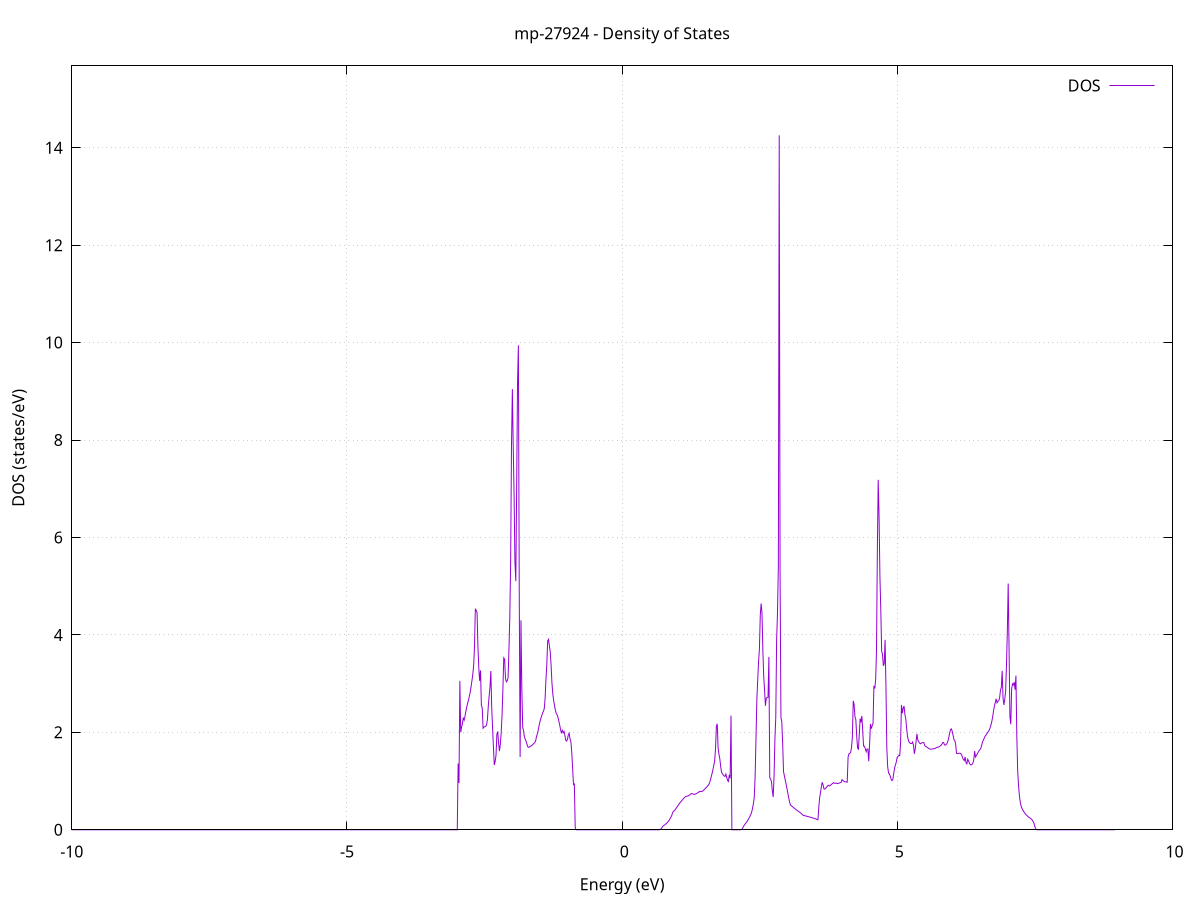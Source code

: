set title 'mp-27924 - Density of States'
set xlabel 'Energy (eV)'
set ylabel 'DOS (states/eV)'
set grid
set xrange [-10:10]
set yrange [0:15.680]
set xzeroaxis lt -1
set terminal png size 800,600
set output 'mp-27924_dos_gnuplot.png'
plot '-' using 1:2 with lines title 'DOS'
-22.328300 0.000000
-22.312600 0.000000
-22.297000 0.000000
-22.281300 0.000000
-22.265700 0.000000
-22.250100 0.000000
-22.234400 0.000000
-22.218800 0.000000
-22.203100 0.000000
-22.187500 0.000000
-22.171800 0.000000
-22.156200 0.000000
-22.140600 0.000000
-22.124900 0.000000
-22.109300 0.000000
-22.093600 0.000000
-22.078000 0.000000
-22.062400 0.000000
-22.046700 0.000000
-22.031100 0.000000
-22.015400 0.000000
-21.999800 0.000000
-21.984200 0.000000
-21.968500 0.000000
-21.952900 0.000000
-21.937200 0.000000
-21.921600 0.000000
-21.905900 0.000000
-21.890300 0.000000
-21.874700 0.000000
-21.859000 0.000000
-21.843400 0.000000
-21.827700 0.000000
-21.812100 0.000000
-21.796500 0.000000
-21.780800 0.000000
-21.765200 0.000000
-21.749500 0.000000
-21.733900 0.000000
-21.718300 0.000000
-21.702600 0.000000
-21.687000 0.000000
-21.671300 0.000000
-21.655700 0.000000
-21.640000 0.000000
-21.624400 0.000000
-21.608800 0.000000
-21.593100 0.000000
-21.577500 0.000000
-21.561800 0.000000
-21.546200 0.000000
-21.530600 0.000000
-21.514900 0.000000
-21.499300 0.000000
-21.483600 0.000000
-21.468000 0.000000
-21.452400 0.000000
-21.436700 0.000000
-21.421100 0.000000
-21.405400 0.000000
-21.389800 0.000000
-21.374100 0.000000
-21.358500 0.000000
-21.342900 0.000000
-21.327200 0.000000
-21.311600 0.000000
-21.295900 0.000000
-21.280300 0.000000
-21.264700 0.000000
-21.249000 0.000000
-21.233400 0.000000
-21.217700 0.000000
-21.202100 0.000000
-21.186500 0.000000
-21.170800 0.000000
-21.155200 0.000000
-21.139500 0.000000
-21.123900 0.000000
-21.108200 0.000000
-21.092600 0.000000
-21.077000 0.000000
-21.061300 0.000000
-21.045700 0.000000
-21.030000 0.000000
-21.014400 0.000000
-20.998800 0.000000
-20.983100 0.000000
-20.967500 0.000000
-20.951800 0.000000
-20.936200 0.000000
-20.920600 0.000000
-20.904900 0.000000
-20.889300 0.000000
-20.873600 0.000000
-20.858000 0.000000
-20.842300 0.000000
-20.826700 0.000000
-20.811100 0.000000
-20.795400 0.000000
-20.779800 0.000000
-20.764100 0.000000
-20.748500 0.000000
-20.732900 0.000000
-20.717200 0.000000
-20.701600 8.323300
-20.685900 15.484100
-20.670300 19.267400
-20.654700 31.743500
-20.639000 26.832700
-20.623400 6.836000
-20.607700 3.451300
-20.592100 4.606000
-20.576400 5.680600
-20.560800 7.065900
-20.545200 8.504600
-20.529500 8.528300
-20.513900 11.732000
-20.498200 13.016900
-20.482600 11.345400
-20.467000 27.020600
-20.451300 13.424700
-20.435700 12.416100
-20.420000 29.830600
-20.404400 26.226300
-20.388800 31.955600
-20.373100 31.628400
-20.357500 11.163700
-20.341800 9.810700
-20.326200 0.000000
-20.310500 0.000000
-20.294900 0.000000
-20.279300 0.000000
-20.263600 0.000000
-20.248000 0.000000
-20.232300 0.000000
-20.216700 0.000000
-20.201100 0.000000
-20.185400 0.000000
-20.169800 0.000000
-20.154100 0.000000
-20.138500 0.000000
-20.122900 0.000000
-20.107200 0.000000
-20.091600 0.000000
-20.075900 0.000000
-20.060300 0.000000
-20.044600 0.000000
-20.029000 0.000000
-20.013400 0.000000
-19.997700 0.000000
-19.982100 0.000000
-19.966400 0.000000
-19.950800 0.000000
-19.935200 0.000000
-19.919500 0.000000
-19.903900 0.000000
-19.888200 0.000000
-19.872600 0.000000
-19.857000 0.000000
-19.841300 0.000000
-19.825700 0.000000
-19.810000 0.000000
-19.794400 0.000000
-19.778700 0.000000
-19.763100 0.000000
-19.747500 0.000000
-19.731800 0.000000
-19.716200 0.000000
-19.700500 0.000000
-19.684900 0.000000
-19.669300 0.000000
-19.653600 0.000000
-19.638000 0.000000
-19.622300 0.000000
-19.606700 0.000000
-19.591100 0.000000
-19.575400 0.000000
-19.559800 0.000000
-19.544100 0.000000
-19.528500 0.000000
-19.512900 0.000000
-19.497200 0.000000
-19.481600 0.000000
-19.465900 0.000000
-19.450300 0.000000
-19.434600 0.000000
-19.419000 0.000000
-19.403400 0.000000
-19.387700 0.000000
-19.372100 0.000000
-19.356400 0.000000
-19.340800 0.000000
-19.325200 0.000000
-19.309500 0.000000
-19.293900 0.000000
-19.278200 0.000000
-19.262600 0.000000
-19.247000 0.000000
-19.231300 0.000000
-19.215700 0.000000
-19.200000 0.000000
-19.184400 0.000000
-19.168700 0.000000
-19.153100 0.000000
-19.137500 0.000000
-19.121800 0.000000
-19.106200 0.000000
-19.090500 0.000000
-19.074900 0.000000
-19.059300 0.000000
-19.043600 0.000000
-19.028000 0.000000
-19.012300 0.000000
-18.996700 0.000000
-18.981100 0.000000
-18.965400 0.000000
-18.949800 0.000000
-18.934100 0.000000
-18.918500 0.000000
-18.902800 0.000000
-18.887200 0.000000
-18.871600 0.000000
-18.855900 0.000000
-18.840300 0.000000
-18.824600 0.000000
-18.809000 0.000000
-18.793400 0.000000
-18.777700 0.000000
-18.762100 0.000000
-18.746400 0.000000
-18.730800 0.000000
-18.715200 0.000000
-18.699500 0.000000
-18.683900 0.000000
-18.668200 0.000000
-18.652600 0.000000
-18.636900 0.000000
-18.621300 0.000000
-18.605700 0.000000
-18.590000 0.000000
-18.574400 0.000000
-18.558700 0.000000
-18.543100 0.000000
-18.527500 0.000000
-18.511800 0.000000
-18.496200 0.000000
-18.480500 0.000000
-18.464900 0.000000
-18.449300 0.000000
-18.433600 0.000000
-18.418000 0.000000
-18.402300 0.000000
-18.386700 0.000000
-18.371000 0.000000
-18.355400 0.000000
-18.339800 0.000000
-18.324100 0.000000
-18.308500 0.000000
-18.292800 0.000000
-18.277200 0.000000
-18.261600 0.000000
-18.245900 0.000000
-18.230300 0.000000
-18.214600 0.000000
-18.199000 0.000000
-18.183400 0.000000
-18.167700 0.000000
-18.152100 0.000000
-18.136400 0.000000
-18.120800 0.000000
-18.105100 0.000000
-18.089500 0.000000
-18.073900 0.000000
-18.058200 0.000000
-18.042600 0.000000
-18.026900 0.000000
-18.011300 0.000000
-17.995700 0.000000
-17.980000 0.000000
-17.964400 0.000000
-17.948700 0.000000
-17.933100 0.000000
-17.917500 0.000000
-17.901800 0.000000
-17.886200 0.000000
-17.870500 0.000000
-17.854900 0.000000
-17.839200 0.000000
-17.823600 0.000000
-17.808000 0.000000
-17.792300 0.000000
-17.776700 0.000000
-17.761000 0.000000
-17.745400 0.000000
-17.729800 0.000000
-17.714100 0.000000
-17.698500 0.000000
-17.682800 0.000000
-17.667200 0.000000
-17.651600 0.000000
-17.635900 0.000000
-17.620300 0.000000
-17.604600 0.000000
-17.589000 0.000000
-17.573300 0.000000
-17.557700 0.000000
-17.542100 0.000000
-17.526400 0.000000
-17.510800 0.000000
-17.495100 0.000000
-17.479500 0.000000
-17.463900 0.000000
-17.448200 0.000000
-17.432600 0.000000
-17.416900 0.000000
-17.401300 0.000000
-17.385700 0.000000
-17.370000 0.000000
-17.354400 0.000000
-17.338700 0.000000
-17.323100 0.000000
-17.307400 0.000000
-17.291800 0.000000
-17.276200 0.000000
-17.260500 0.000000
-17.244900 0.000000
-17.229200 0.000000
-17.213600 0.000000
-17.198000 0.000000
-17.182300 0.000000
-17.166700 0.000000
-17.151000 0.000000
-17.135400 0.000000
-17.119800 0.000000
-17.104100 0.000000
-17.088500 0.000000
-17.072800 0.000000
-17.057200 0.000000
-17.041500 0.000000
-17.025900 0.000000
-17.010300 0.000000
-16.994600 0.000000
-16.979000 0.000000
-16.963300 0.000000
-16.947700 0.000000
-16.932100 0.000000
-16.916400 0.000000
-16.900800 0.000000
-16.885100 0.000000
-16.869500 0.000000
-16.853900 0.000000
-16.838200 0.000000
-16.822600 0.000000
-16.806900 0.000000
-16.791300 0.000000
-16.775600 0.000000
-16.760000 0.000000
-16.744400 0.000000
-16.728700 0.000000
-16.713100 0.000000
-16.697400 0.000000
-16.681800 0.000000
-16.666200 0.000000
-16.650500 0.000000
-16.634900 0.000000
-16.619200 0.000000
-16.603600 0.000000
-16.588000 0.000000
-16.572300 0.000000
-16.556700 0.000000
-16.541000 0.000000
-16.525400 0.000000
-16.509700 0.000000
-16.494100 0.000000
-16.478500 0.000000
-16.462800 0.000000
-16.447200 0.000000
-16.431500 0.000000
-16.415900 0.000000
-16.400300 0.000000
-16.384600 0.000000
-16.369000 0.000000
-16.353300 0.000000
-16.337700 0.000000
-16.322100 0.000000
-16.306400 0.000000
-16.290800 0.000000
-16.275100 0.000000
-16.259500 0.000000
-16.243800 0.000000
-16.228200 0.000000
-16.212600 0.000000
-16.196900 0.000000
-16.181300 0.000000
-16.165600 0.000000
-16.150000 0.000000
-16.134400 0.000000
-16.118700 0.000000
-16.103100 0.000000
-16.087400 0.000000
-16.071800 0.000000
-16.056200 0.000000
-16.040500 0.000000
-16.024900 0.000000
-16.009200 0.000000
-15.993600 0.000000
-15.977900 0.000000
-15.962300 0.000000
-15.946700 0.000000
-15.931000 0.000000
-15.915400 0.000000
-15.899700 0.000000
-15.884100 0.000000
-15.868500 0.000000
-15.852800 0.000000
-15.837200 0.000000
-15.821500 0.000000
-15.805900 0.000000
-15.790300 0.000000
-15.774600 0.000000
-15.759000 0.000000
-15.743300 0.000000
-15.727700 0.000000
-15.712000 0.000000
-15.696400 0.000000
-15.680800 0.000000
-15.665100 0.000000
-15.649500 0.000000
-15.633800 0.000000
-15.618200 0.000000
-15.602600 0.000000
-15.586900 0.000000
-15.571300 0.000000
-15.555600 0.000000
-15.540000 0.000000
-15.524400 0.000000
-15.508700 0.000000
-15.493100 0.000000
-15.477400 0.000000
-15.461800 0.000000
-15.446100 0.000000
-15.430500 0.000000
-15.414900 0.000000
-15.399200 0.000000
-15.383600 0.000000
-15.367900 0.000000
-15.352300 0.000000
-15.336700 0.000000
-15.321000 0.000000
-15.305400 0.000000
-15.289700 0.000000
-15.274100 0.000000
-15.258500 0.000000
-15.242800 0.000000
-15.227200 0.000000
-15.211500 0.000000
-15.195900 0.000000
-15.180200 0.000000
-15.164600 0.000000
-15.149000 0.000000
-15.133300 0.000000
-15.117700 0.000000
-15.102000 0.000000
-15.086400 0.000000
-15.070800 0.000000
-15.055100 0.000000
-15.039500 0.000000
-15.023800 0.000000
-15.008200 0.000000
-14.992600 0.000000
-14.976900 0.000000
-14.961300 0.000000
-14.945600 0.000000
-14.930000 0.000000
-14.914300 0.000000
-14.898700 0.000000
-14.883100 0.000000
-14.867400 0.000000
-14.851800 0.000000
-14.836100 0.000000
-14.820500 0.000000
-14.804900 0.000000
-14.789200 0.000000
-14.773600 0.000000
-14.757900 0.000000
-14.742300 0.000000
-14.726700 0.000000
-14.711000 0.000000
-14.695400 0.000000
-14.679700 0.000000
-14.664100 0.000000
-14.648400 0.000000
-14.632800 0.000000
-14.617200 0.000000
-14.601500 0.000000
-14.585900 0.000000
-14.570200 0.000000
-14.554600 0.000000
-14.539000 0.000000
-14.523300 0.000000
-14.507700 0.000000
-14.492000 0.000000
-14.476400 0.000000
-14.460800 0.000000
-14.445100 0.000000
-14.429500 0.000000
-14.413800 0.000000
-14.398200 0.000000
-14.382500 0.000000
-14.366900 0.000000
-14.351300 0.000000
-14.335600 0.000000
-14.320000 0.000000
-14.304300 0.000000
-14.288700 0.000000
-14.273100 0.000000
-14.257400 0.000000
-14.241800 0.000000
-14.226100 0.000000
-14.210500 0.000000
-14.194900 0.000000
-14.179200 0.000000
-14.163600 0.000000
-14.147900 0.000000
-14.132300 0.000000
-14.116600 0.000000
-14.101000 0.000000
-14.085400 0.000000
-14.069700 0.000000
-14.054100 0.000000
-14.038400 0.000000
-14.022800 0.000000
-14.007200 0.000000
-13.991500 0.000000
-13.975900 0.000000
-13.960200 0.000000
-13.944600 0.000000
-13.929000 0.000000
-13.913300 0.000000
-13.897700 0.000000
-13.882000 0.000000
-13.866400 0.000000
-13.850700 0.000000
-13.835100 0.000000
-13.819500 0.000000
-13.803800 0.000000
-13.788200 0.000000
-13.772500 0.000000
-13.756900 0.000000
-13.741300 0.000000
-13.725600 0.059000
-13.710000 1.036400
-13.694300 1.575800
-13.678700 2.707300
-13.663100 2.867200
-13.647400 2.882300
-13.631800 3.076100
-13.616100 3.191000
-13.600500 3.358400
-13.584800 3.540900
-13.569200 3.730500
-13.553600 3.983600
-13.537900 4.273700
-13.522300 4.571400
-13.506600 4.986700
-13.491000 5.543700
-13.475400 6.104800
-13.459700 7.012200
-13.444100 8.503800
-13.428400 10.463300
-13.412800 17.972100
-13.397200 14.036600
-13.381500 10.640000
-13.365900 0.000000
-13.350200 0.000000
-13.334600 0.000000
-13.318900 0.000000
-13.303300 0.000000
-13.287700 0.000000
-13.272000 0.000000
-13.256400 0.000000
-13.240700 0.000000
-13.225100 0.000000
-13.209500 0.000000
-13.193800 0.000000
-13.178200 0.000000
-13.162500 0.000000
-13.146900 0.000000
-13.131300 0.000000
-13.115600 0.000000
-13.100000 0.000000
-13.084300 0.000000
-13.068700 0.000000
-13.053000 0.000000
-13.037400 0.000000
-13.021800 0.000000
-13.006100 0.000000
-12.990500 0.000000
-12.974800 0.000000
-12.959200 0.000000
-12.943600 0.000000
-12.927900 0.000000
-12.912300 0.000000
-12.896600 0.000000
-12.881000 0.000000
-12.865400 0.000000
-12.849700 0.000000
-12.834100 0.000000
-12.818400 0.000000
-12.802800 0.000000
-12.787100 0.000000
-12.771500 0.000000
-12.755900 0.000000
-12.740200 0.000000
-12.724600 0.000000
-12.708900 0.000000
-12.693300 0.000000
-12.677700 0.000000
-12.662000 0.000000
-12.646400 0.000000
-12.630700 0.000000
-12.615100 0.000000
-12.599500 0.000000
-12.583800 0.000000
-12.568200 0.000000
-12.552500 0.000000
-12.536900 0.000000
-12.521200 0.000000
-12.505600 0.000000
-12.490000 0.000000
-12.474300 0.000000
-12.458700 0.000000
-12.443000 0.000000
-12.427400 0.000000
-12.411800 0.000000
-12.396100 0.000000
-12.380500 0.000000
-12.364800 0.000000
-12.349200 0.000000
-12.333600 0.000000
-12.317900 0.000000
-12.302300 0.000000
-12.286600 0.000000
-12.271000 0.000000
-12.255300 0.000000
-12.239700 0.000000
-12.224100 0.000000
-12.208400 0.000000
-12.192800 0.000000
-12.177100 0.000000
-12.161500 0.000000
-12.145900 0.000000
-12.130200 0.000000
-12.114600 0.000000
-12.098900 0.000000
-12.083300 0.000000
-12.067700 0.000000
-12.052000 0.000000
-12.036400 0.000000
-12.020700 0.000000
-12.005100 0.000000
-11.989400 0.000000
-11.973800 0.000000
-11.958200 0.000000
-11.942500 0.000000
-11.926900 0.000000
-11.911200 0.000000
-11.895600 0.000000
-11.880000 0.000000
-11.864300 0.000000
-11.848700 0.000000
-11.833000 0.000000
-11.817400 0.000000
-11.801800 0.000000
-11.786100 0.000000
-11.770500 0.000000
-11.754800 0.000000
-11.739200 0.000000
-11.723600 0.000000
-11.707900 0.000000
-11.692300 0.000000
-11.676600 0.000000
-11.661000 0.000000
-11.645300 0.000000
-11.629700 0.000000
-11.614100 0.000000
-11.598400 0.000000
-11.582800 0.000000
-11.567100 0.000000
-11.551500 0.000000
-11.535900 0.000000
-11.520200 0.000000
-11.504600 0.000000
-11.488900 0.000000
-11.473300 0.000000
-11.457700 0.000000
-11.442000 0.000000
-11.426400 0.000000
-11.410700 0.000000
-11.395100 0.000000
-11.379400 0.000000
-11.363800 0.000000
-11.348200 0.000000
-11.332500 0.000000
-11.316900 0.000000
-11.301200 0.000000
-11.285600 0.000000
-11.270000 0.000000
-11.254300 0.000000
-11.238700 0.000000
-11.223000 0.000000
-11.207400 0.000000
-11.191800 0.000000
-11.176100 0.000000
-11.160500 0.000000
-11.144800 0.000000
-11.129200 0.000000
-11.113500 0.000000
-11.097900 0.000000
-11.082300 0.000000
-11.066600 0.000000
-11.051000 0.000000
-11.035300 0.000000
-11.019700 0.000000
-11.004100 0.000000
-10.988400 0.000000
-10.972800 0.000000
-10.957100 0.000000
-10.941500 0.000000
-10.925900 0.000000
-10.910200 0.000000
-10.894600 0.000000
-10.878900 0.000000
-10.863300 0.000000
-10.847600 0.000000
-10.832000 0.000000
-10.816400 0.000000
-10.800700 0.000000
-10.785100 0.000000
-10.769400 0.000000
-10.753800 0.000000
-10.738200 0.000000
-10.722500 0.000000
-10.706900 0.000000
-10.691200 0.000000
-10.675600 0.000000
-10.660000 0.000000
-10.644300 0.000000
-10.628700 0.000000
-10.613000 0.000000
-10.597400 0.000000
-10.581700 0.000000
-10.566100 0.000000
-10.550500 0.000000
-10.534800 0.000000
-10.519200 0.000000
-10.503500 0.000000
-10.487900 0.000000
-10.472300 0.000000
-10.456600 0.000000
-10.441000 0.000000
-10.425300 0.000000
-10.409700 0.000000
-10.394100 0.000000
-10.378400 0.000000
-10.362800 0.000000
-10.347100 0.000000
-10.331500 0.000000
-10.315800 0.000000
-10.300200 0.000000
-10.284600 0.000000
-10.268900 0.000000
-10.253300 0.000000
-10.237600 0.000000
-10.222000 0.000000
-10.206400 0.000000
-10.190700 0.000000
-10.175100 0.000000
-10.159400 0.000000
-10.143800 0.000000
-10.128200 0.000000
-10.112500 0.000000
-10.096900 0.000000
-10.081200 0.000000
-10.065600 0.000000
-10.049900 0.000000
-10.034300 0.000000
-10.018700 0.000000
-10.003000 0.000000
-9.987400 0.000000
-9.971700 0.000000
-9.956100 0.000000
-9.940500 0.000000
-9.924800 0.000000
-9.909200 0.000000
-9.893500 0.000000
-9.877900 0.000000
-9.862300 0.000000
-9.846600 0.000000
-9.831000 0.000000
-9.815300 0.000000
-9.799700 0.000000
-9.784000 0.000000
-9.768400 0.000000
-9.752800 0.000000
-9.737100 0.000000
-9.721500 0.000000
-9.705800 0.000000
-9.690200 0.000000
-9.674600 0.000000
-9.658900 0.000000
-9.643300 0.000000
-9.627600 0.000000
-9.612000 0.000000
-9.596400 0.000000
-9.580700 0.000000
-9.565100 0.000000
-9.549400 0.000000
-9.533800 0.000000
-9.518100 0.000000
-9.502500 0.000000
-9.486900 0.000000
-9.471200 0.000000
-9.455600 0.000000
-9.439900 0.000000
-9.424300 0.000000
-9.408700 0.000000
-9.393000 0.000000
-9.377400 0.000000
-9.361700 0.000000
-9.346100 0.000000
-9.330500 0.000000
-9.314800 0.000000
-9.299200 0.000000
-9.283500 0.000000
-9.267900 0.000000
-9.252200 0.000000
-9.236600 0.000000
-9.221000 0.000000
-9.205300 0.000000
-9.189700 0.000000
-9.174000 0.000000
-9.158400 0.000000
-9.142800 0.000000
-9.127100 0.000000
-9.111500 0.000000
-9.095800 0.000000
-9.080200 0.000000
-9.064600 0.000000
-9.048900 0.000000
-9.033300 0.000000
-9.017600 0.000000
-9.002000 0.000000
-8.986300 0.000000
-8.970700 0.000000
-8.955100 0.000000
-8.939400 0.000000
-8.923800 0.000000
-8.908100 0.000000
-8.892500 0.000000
-8.876900 0.000000
-8.861200 0.000000
-8.845600 0.000000
-8.829900 0.000000
-8.814300 0.000000
-8.798700 0.000000
-8.783000 0.000000
-8.767400 0.000000
-8.751700 0.000000
-8.736100 0.000000
-8.720400 0.000000
-8.704800 0.000000
-8.689200 0.000000
-8.673500 0.000000
-8.657900 0.000000
-8.642200 0.000000
-8.626600 0.000000
-8.611000 0.000000
-8.595300 0.000000
-8.579700 0.000000
-8.564000 0.000000
-8.548400 0.000000
-8.532800 0.000000
-8.517100 0.000000
-8.501500 0.000000
-8.485800 0.000000
-8.470200 0.000000
-8.454500 0.000000
-8.438900 0.000000
-8.423300 0.000000
-8.407600 0.000000
-8.392000 0.000000
-8.376300 0.000000
-8.360700 0.000000
-8.345100 0.000000
-8.329400 0.000000
-8.313800 0.000000
-8.298100 0.000000
-8.282500 0.000000
-8.266900 0.000000
-8.251200 0.000000
-8.235600 0.000000
-8.219900 0.000000
-8.204300 0.000000
-8.188600 0.000000
-8.173000 0.000000
-8.157400 0.000000
-8.141700 0.000000
-8.126100 0.000000
-8.110400 0.000000
-8.094800 0.000000
-8.079200 0.000000
-8.063500 0.000000
-8.047900 0.000000
-8.032200 0.000000
-8.016600 0.000000
-8.001000 0.000000
-7.985300 0.000000
-7.969700 0.000000
-7.954000 0.000000
-7.938400 0.000000
-7.922700 0.000000
-7.907100 0.000000
-7.891500 0.000000
-7.875800 0.000000
-7.860200 0.000000
-7.844500 0.000000
-7.828900 0.000000
-7.813300 0.000000
-7.797600 0.000000
-7.782000 0.000000
-7.766300 0.000000
-7.750700 0.000000
-7.735100 0.000000
-7.719400 0.000000
-7.703800 0.000000
-7.688100 0.000000
-7.672500 0.000000
-7.656800 0.000000
-7.641200 0.000000
-7.625600 0.000000
-7.609900 0.000000
-7.594300 0.000000
-7.578600 0.000000
-7.563000 0.000000
-7.547400 0.000000
-7.531700 0.000000
-7.516100 0.000000
-7.500400 0.000000
-7.484800 0.000000
-7.469200 0.000000
-7.453500 0.000000
-7.437900 0.000000
-7.422200 0.000000
-7.406600 0.000000
-7.390900 0.000000
-7.375300 0.000000
-7.359700 0.000000
-7.344000 0.000000
-7.328400 0.000000
-7.312700 0.000000
-7.297100 0.000000
-7.281500 0.000000
-7.265800 0.000000
-7.250200 0.000000
-7.234500 0.000000
-7.218900 0.000000
-7.203300 0.000000
-7.187600 0.000000
-7.172000 0.000000
-7.156300 0.000000
-7.140700 0.000000
-7.125000 0.000000
-7.109400 0.000000
-7.093800 0.000000
-7.078100 0.000000
-7.062500 0.000000
-7.046800 0.000000
-7.031200 0.000000
-7.015600 0.000000
-6.999900 0.000000
-6.984300 0.000000
-6.968600 0.000000
-6.953000 0.000000
-6.937400 0.000000
-6.921700 0.000000
-6.906100 0.000000
-6.890400 0.000000
-6.874800 0.000000
-6.859100 0.000000
-6.843500 0.000000
-6.827900 0.000000
-6.812200 0.000000
-6.796600 0.000000
-6.780900 0.000000
-6.765300 0.000000
-6.749700 0.000000
-6.734000 0.000000
-6.718400 0.000000
-6.702700 0.000000
-6.687100 0.000000
-6.671500 0.000000
-6.655800 0.000000
-6.640200 0.000000
-6.624500 0.000000
-6.608900 0.000000
-6.593200 0.000000
-6.577600 0.000000
-6.562000 0.000000
-6.546300 0.000000
-6.530700 0.000000
-6.515000 0.000000
-6.499400 0.000000
-6.483800 0.000000
-6.468100 0.000000
-6.452500 0.000000
-6.436800 0.000000
-6.421200 0.000000
-6.405600 0.000000
-6.389900 0.000000
-6.374300 0.000000
-6.358600 0.000000
-6.343000 0.000000
-6.327300 0.000000
-6.311700 0.000000
-6.296100 0.000000
-6.280400 0.000000
-6.264800 0.000000
-6.249100 0.000000
-6.233500 0.000000
-6.217900 0.000000
-6.202200 0.000000
-6.186600 0.000000
-6.170900 0.000000
-6.155300 0.000000
-6.139700 0.000000
-6.124000 0.000000
-6.108400 0.000000
-6.092700 0.000000
-6.077100 0.000000
-6.061400 0.000000
-6.045800 0.000000
-6.030200 0.000000
-6.014500 0.000000
-5.998900 0.000000
-5.983200 0.000000
-5.967600 0.000000
-5.952000 0.000000
-5.936300 0.000000
-5.920700 0.000000
-5.905000 0.000000
-5.889400 0.000000
-5.873800 0.000000
-5.858100 0.000000
-5.842500 0.000000
-5.826800 0.000000
-5.811200 0.000000
-5.795500 0.000000
-5.779900 0.000000
-5.764300 0.000000
-5.748600 0.000000
-5.733000 0.000000
-5.717300 0.000000
-5.701700 0.000000
-5.686100 0.000000
-5.670400 0.000000
-5.654800 0.000000
-5.639100 0.000000
-5.623500 0.000000
-5.607900 0.000000
-5.592200 0.000000
-5.576600 0.000000
-5.560900 0.000000
-5.545300 0.000000
-5.529600 0.000000
-5.514000 0.000000
-5.498400 0.000000
-5.482700 0.000000
-5.467100 0.000000
-5.451400 0.000000
-5.435800 0.000000
-5.420200 0.000000
-5.404500 0.000000
-5.388900 0.000000
-5.373200 0.000000
-5.357600 0.000000
-5.342000 0.000000
-5.326300 0.000000
-5.310700 0.000000
-5.295000 0.000000
-5.279400 0.000000
-5.263700 0.000000
-5.248100 0.000000
-5.232500 0.000000
-5.216800 0.000000
-5.201200 0.000000
-5.185500 0.000000
-5.169900 0.000000
-5.154300 0.000000
-5.138600 0.000000
-5.123000 0.000000
-5.107300 0.000000
-5.091700 0.000000
-5.076100 0.000000
-5.060400 0.000000
-5.044800 0.000000
-5.029100 0.000000
-5.013500 0.000000
-4.997800 0.000000
-4.982200 0.000000
-4.966600 0.000000
-4.950900 0.000000
-4.935300 0.000000
-4.919600 0.000000
-4.904000 0.000000
-4.888400 0.000000
-4.872700 0.000000
-4.857100 0.000000
-4.841400 0.000000
-4.825800 0.000000
-4.810200 0.000000
-4.794500 0.000000
-4.778900 0.000000
-4.763200 0.000000
-4.747600 0.000000
-4.731900 0.000000
-4.716300 0.000000
-4.700700 0.000000
-4.685000 0.000000
-4.669400 0.000000
-4.653700 0.000000
-4.638100 0.000000
-4.622500 0.000000
-4.606800 0.000000
-4.591200 0.000000
-4.575500 0.000000
-4.559900 0.000000
-4.544300 0.000000
-4.528600 0.000000
-4.513000 0.000000
-4.497300 0.000000
-4.481700 0.000000
-4.466000 0.000000
-4.450400 0.000000
-4.434800 0.000000
-4.419100 0.000000
-4.403500 0.000000
-4.387800 0.000000
-4.372200 0.000000
-4.356600 0.000000
-4.340900 0.000000
-4.325300 0.000000
-4.309600 0.000000
-4.294000 0.000000
-4.278400 0.000000
-4.262700 0.000000
-4.247100 0.000000
-4.231400 0.000000
-4.215800 0.000000
-4.200200 0.000000
-4.184500 0.000000
-4.168900 0.000000
-4.153200 0.000000
-4.137600 0.000000
-4.121900 0.000000
-4.106300 0.000000
-4.090700 0.000000
-4.075000 0.000000
-4.059400 0.000000
-4.043700 0.000000
-4.028100 0.000000
-4.012500 0.000000
-3.996800 0.000000
-3.981200 0.000000
-3.965500 0.000000
-3.949900 0.000000
-3.934300 0.000000
-3.918600 0.000000
-3.903000 0.000000
-3.887300 0.000000
-3.871700 0.000000
-3.856000 0.000000
-3.840400 0.000000
-3.824800 0.000000
-3.809100 0.000000
-3.793500 0.000000
-3.777800 0.000000
-3.762200 0.000000
-3.746600 0.000000
-3.730900 0.000000
-3.715300 0.000000
-3.699600 0.000000
-3.684000 0.000000
-3.668400 0.000000
-3.652700 0.000000
-3.637100 0.000000
-3.621400 0.000000
-3.605800 0.000000
-3.590100 0.000000
-3.574500 0.000000
-3.558900 0.000000
-3.543200 0.000000
-3.527600 0.000000
-3.511900 0.000000
-3.496300 0.000000
-3.480700 0.000000
-3.465000 0.000000
-3.449400 0.000000
-3.433700 0.000000
-3.418100 0.000000
-3.402500 0.000000
-3.386800 0.000000
-3.371200 0.000000
-3.355500 0.000000
-3.339900 0.000000
-3.324200 0.000000
-3.308600 0.000000
-3.293000 0.000000
-3.277300 0.000000
-3.261700 0.000000
-3.246000 0.000000
-3.230400 0.000000
-3.214800 0.000000
-3.199100 0.000000
-3.183500 0.000000
-3.167800 0.000000
-3.152200 0.000000
-3.136600 0.000000
-3.120900 0.000000
-3.105300 0.000000
-3.089600 0.000000
-3.074000 0.000000
-3.058300 0.000000
-3.042700 0.000000
-3.027100 0.000000
-3.011400 0.000000
-2.995800 0.000000
-2.980100 1.359800
-2.964500 0.958800
-2.948900 3.054500
-2.933200 1.999800
-2.917600 2.104300
-2.901900 2.178600
-2.886300 2.302800
-2.870700 2.251500
-2.855000 2.332000
-2.839400 2.429500
-2.823700 2.522800
-2.808100 2.595600
-2.792400 2.657400
-2.776800 2.738600
-2.761200 2.824000
-2.745500 2.930300
-2.729900 3.054100
-2.714200 3.183700
-2.698600 3.366800
-2.683000 3.748200
-2.667300 4.536800
-2.651700 4.504700
-2.636000 4.454600
-2.620400 3.757500
-2.604800 3.324500
-2.589100 3.056100
-2.573500 3.270900
-2.557800 2.551900
-2.542200 2.500900
-2.526500 2.085600
-2.510900 2.110100
-2.495300 2.114400
-2.479600 2.124000
-2.464000 2.150900
-2.448300 2.256200
-2.432700 2.532300
-2.417100 2.741400
-2.401400 2.925200
-2.385800 3.257900
-2.370100 2.510900
-2.354500 2.098600
-2.338900 1.697200
-2.323200 1.330100
-2.307600 1.401600
-2.291900 1.526700
-2.276300 1.962900
-2.260600 2.017000
-2.245000 1.777400
-2.229400 1.613500
-2.213700 1.754600
-2.198100 1.992900
-2.182400 2.344400
-2.166800 2.883400
-2.151200 3.528400
-2.135500 3.499600
-2.119900 3.108700
-2.104200 3.035600
-2.088600 3.059900
-2.073000 3.112300
-2.057300 3.687200
-2.041700 4.342900
-2.026000 5.509800
-2.010400 7.891000
-1.994700 9.046000
-1.979100 7.863700
-1.963500 6.874800
-1.947800 5.487400
-1.932200 5.104400
-1.916500 7.037300
-1.900900 9.165500
-1.885300 9.944000
-1.869600 4.864700
-1.854000 1.494000
-1.838300 4.298800
-1.822700 2.895500
-1.807100 2.105400
-1.791400 2.031400
-1.775800 1.903400
-1.760100 1.859000
-1.744500 1.810400
-1.728800 1.751600
-1.713200 1.700300
-1.697600 1.690200
-1.681900 1.701100
-1.666300 1.713000
-1.650600 1.725200
-1.635000 1.739300
-1.619400 1.755000
-1.603700 1.771900
-1.588100 1.788900
-1.572400 1.821100
-1.556800 1.910200
-1.541200 1.965400
-1.525500 2.042600
-1.509900 2.134900
-1.494200 2.215400
-1.478600 2.278500
-1.462900 2.334900
-1.447300 2.388200
-1.431700 2.433800
-1.416000 2.479500
-1.400400 2.686900
-1.384700 3.078800
-1.369100 3.390500
-1.353500 3.876000
-1.337800 3.908600
-1.322200 3.775900
-1.306500 3.651300
-1.290900 3.370000
-1.275300 3.010800
-1.259600 2.784500
-1.244000 2.650300
-1.228300 2.543700
-1.212700 2.452700
-1.197000 2.386800
-1.181400 2.358800
-1.165800 2.304500
-1.150100 2.230500
-1.134500 2.150000
-1.118800 2.054500
-1.103200 1.993700
-1.087600 2.039200
-1.071900 1.990600
-1.056300 2.018500
-1.040600 1.940300
-1.025000 1.838100
-1.009400 1.821500
-0.993700 1.855900
-0.978100 1.949300
-0.962400 1.981400
-0.946800 1.862700
-0.931100 1.805000
-0.915500 1.592200
-0.899900 1.267100
-0.884200 0.927800
-0.868600 0.940300
-0.852900 0.047900
-0.837300 0.000000
-0.821700 0.000000
-0.806000 0.000000
-0.790400 0.000000
-0.774700 0.000000
-0.759100 0.000000
-0.743500 0.000000
-0.727800 0.000000
-0.712200 0.000000
-0.696500 0.000000
-0.680900 0.000000
-0.665200 0.000000
-0.649600 0.000000
-0.634000 0.000000
-0.618300 0.000000
-0.602700 0.000000
-0.587000 0.000000
-0.571400 0.000000
-0.555800 0.000000
-0.540100 0.000000
-0.524500 0.000000
-0.508800 0.000000
-0.493200 0.000000
-0.477600 0.000000
-0.461900 0.000000
-0.446300 0.000000
-0.430600 0.000000
-0.415000 0.000000
-0.399300 0.000000
-0.383700 0.000000
-0.368100 0.000000
-0.352400 0.000000
-0.336800 0.000000
-0.321100 0.000000
-0.305500 0.000000
-0.289900 0.000000
-0.274200 0.000000
-0.258600 0.000000
-0.242900 0.000000
-0.227300 0.000000
-0.211700 0.000000
-0.196000 0.000000
-0.180400 0.000000
-0.164700 0.000000
-0.149100 0.000000
-0.133400 0.000000
-0.117800 0.000000
-0.102200 0.000000
-0.086500 0.000000
-0.070900 0.000000
-0.055200 0.000000
-0.039600 0.000000
-0.024000 0.000000
-0.008300 0.000000
0.007300 0.000000
0.023000 0.000000
0.038600 0.000000
0.054200 0.000000
0.069900 0.000000
0.085500 0.000000
0.101200 0.000000
0.116800 0.000000
0.132500 0.000000
0.148100 0.000000
0.163700 0.000000
0.179400 0.000000
0.195000 0.000000
0.210700 0.000000
0.226300 0.000000
0.241900 0.000000
0.257600 0.000000
0.273200 0.000000
0.288900 0.000000
0.304500 0.000000
0.320100 0.000000
0.335800 0.000000
0.351400 0.000000
0.367100 0.000000
0.382700 0.000000
0.398400 0.000000
0.414000 0.000000
0.429600 0.000000
0.445300 0.000000
0.460900 0.000000
0.476600 0.000000
0.492200 0.000000
0.507800 0.000000
0.523500 0.000000
0.539100 0.000000
0.554800 0.000000
0.570400 0.000000
0.586000 0.000000
0.601700 0.000000
0.617300 0.000000
0.633000 0.000000
0.648600 0.000000
0.664300 0.000000
0.679900 0.000900
0.695500 0.008700
0.711200 0.024800
0.726800 0.049100
0.742500 0.074700
0.758100 0.088400
0.773700 0.100600
0.789400 0.114600
0.805000 0.130500
0.820700 0.149500
0.836300 0.169900
0.851900 0.191900
0.867600 0.220500
0.883200 0.253000
0.898900 0.286800
0.914500 0.340400
0.930200 0.379400
0.945800 0.389200
0.961400 0.411200
0.977100 0.435100
0.992700 0.460700
1.008400 0.486300
1.024000 0.511300
1.039600 0.537300
1.055300 0.561000
1.070900 0.583100
1.086600 0.603600
1.102200 0.623400
1.117800 0.643900
1.133500 0.661600
1.149100 0.677200
1.164800 0.688300
1.180400 0.689700
1.196100 0.693500
1.211700 0.703400
1.227300 0.715300
1.243000 0.729300
1.258600 0.743300
1.274300 0.741900
1.289900 0.734000
1.305500 0.724700
1.321200 0.728500
1.336800 0.735500
1.352500 0.744400
1.368100 0.754800
1.383700 0.766400
1.399400 0.778100
1.415000 0.789600
1.430700 0.783400
1.446300 0.784000
1.462000 0.795400
1.477600 0.810700
1.493200 0.826700
1.508900 0.844100
1.524500 0.862600
1.540200 0.882200
1.555800 0.902000
1.571400 0.921800
1.587100 0.956900
1.602700 1.018600
1.618400 1.085200
1.634000 1.156100
1.649600 1.234700
1.665300 1.320800
1.680900 1.411400
1.696600 1.658400
1.712200 2.125700
1.727900 2.175600
1.743500 1.683800
1.759100 1.551000
1.774800 1.455600
1.790400 1.298700
1.806100 1.180500
1.821700 1.152200
1.837300 1.124200
1.853000 1.105700
1.868600 1.093900
1.884300 1.142000
1.899900 1.076700
1.915500 1.011500
1.931200 0.991100
1.946800 1.129600
1.962500 1.055800
1.978100 2.343100
1.993800 0.000000
2.009400 0.000000
2.025000 0.000000
2.040700 0.000000
2.056300 0.000000
2.072000 0.000000
2.087600 0.000000
2.103200 0.000000
2.118900 0.000000
2.134500 0.000000
2.150200 0.000000
2.165800 0.001400
2.181400 0.017200
2.197100 0.050500
2.212700 0.083100
2.228400 0.110500
2.244000 0.131600
2.259700 0.154400
2.275300 0.179600
2.290900 0.212900
2.306600 0.245300
2.322200 0.278100
2.337900 0.312700
2.353500 0.363200
2.369100 0.441000
2.384800 0.535300
2.400400 0.664700
2.416100 1.085300
2.431700 1.865800
2.447300 2.646300
2.463000 3.069400
2.478600 3.451400
2.494300 3.708500
2.509900 4.403800
2.525600 4.644300
2.541200 4.441300
2.556800 3.686300
2.572500 3.145700
2.588100 2.863000
2.603800 2.544600
2.619400 2.702700
2.635000 2.713400
2.650700 2.718400
2.666300 3.547600
2.682000 1.067700
2.697600 1.039000
2.713200 0.991000
2.728900 0.798300
2.744500 0.672400
2.760200 1.094400
2.775800 1.863400
2.791500 2.308600
2.807100 3.899400
2.822700 4.451200
2.838400 5.393700
2.854000 14.254700
2.869700 5.235800
2.885300 2.304400
2.900900 2.211200
2.916600 1.774700
2.932200 1.192900
2.947900 1.107500
2.963500 1.022000
2.979100 0.936400
2.994800 0.844300
3.010400 0.750300
3.026100 0.657500
3.041700 0.575000
3.057400 0.510600
3.073000 0.495400
3.088600 0.480300
3.104300 0.465200
3.119900 0.450000
3.135600 0.434900
3.151200 0.420500
3.166800 0.407800
3.182500 0.395100
3.198100 0.382400
3.213800 0.369700
3.229400 0.357000
3.245000 0.343700
3.260700 0.325500
3.276300 0.307300
3.292000 0.296400
3.307600 0.291800
3.323300 0.287100
3.338900 0.282400
3.354500 0.277800
3.370200 0.273100
3.385800 0.268400
3.401500 0.263800
3.417100 0.259000
3.432700 0.253700
3.448400 0.248400
3.464000 0.243000
3.479700 0.237700
3.495300 0.232400
3.510900 0.227000
3.526600 0.218200
3.542200 0.208900
3.557900 0.205800
3.573500 0.466500
3.589100 0.660700
3.604800 0.772700
3.620400 0.884800
3.636100 0.976000
3.651700 0.919100
3.667400 0.837800
3.683000 0.834000
3.698600 0.854000
3.714300 0.874000
3.729900 0.894100
3.745600 0.914400
3.761200 0.899300
3.776800 0.904800
3.792500 0.920800
3.808100 0.936400
3.823800 0.951500
3.839400 0.966600
3.855000 0.953300
3.870700 0.956200
3.886300 0.959100
3.902000 0.951300
3.917600 0.948300
3.933300 0.954500
3.948900 0.960800
3.964500 0.967000
3.980200 0.973200
3.995800 1.030400
4.011500 1.013500
4.027100 0.997000
4.042700 0.985100
4.058400 0.985700
4.074000 0.982600
4.089700 0.976500
4.105300 1.490000
4.120900 1.559200
4.136600 1.568400
4.152200 1.589400
4.167900 1.693900
4.183500 1.908800
4.199200 2.647600
4.214800 2.572400
4.230400 2.322000
4.246100 2.261500
4.261700 1.931900
4.277400 1.678800
4.293000 1.655300
4.308600 1.949500
4.324300 2.283000
4.339900 2.206200
4.355600 2.338600
4.371200 2.022500
4.386800 1.716600
4.402500 1.715100
4.418100 1.660800
4.433800 1.601000
4.449400 1.656100
4.465100 1.657200
4.480700 1.405200
4.496300 1.762900
4.512000 2.174200
4.527600 2.076200
4.543300 2.134400
4.558900 2.185100
4.574500 2.953200
4.590200 2.899400
4.605800 3.071400
4.621500 3.666700
4.637100 5.703200
4.652700 7.183900
4.668400 6.422500
4.684000 5.185800
4.699700 4.512200
4.715300 3.666500
4.731000 3.599600
4.746600 3.365500
4.762200 3.408700
4.777900 3.898700
4.793500 2.931300
4.809200 1.669200
4.824800 1.293700
4.840400 1.164800
4.856100 1.143500
4.871700 1.098700
4.887400 1.036600
4.903000 1.008500
4.918600 1.028900
4.934300 1.155100
4.949900 1.264200
4.965600 1.332700
4.981200 1.390800
4.996900 1.484100
5.012500 1.505200
5.028100 1.527900
5.043800 1.522700
5.059400 1.788700
5.075100 2.562100
5.090700 2.392100
5.106300 2.497200
5.122000 2.540200
5.137600 2.369400
5.153300 2.283000
5.168900 2.088000
5.184500 1.918700
5.200200 1.839600
5.215800 1.794400
5.231500 1.778400
5.247100 1.769400
5.262800 1.771800
5.278400 1.801400
5.294000 1.732800
5.309700 1.559500
5.325300 1.658600
5.341000 1.815300
5.356600 1.967200
5.372200 1.837700
5.387900 1.809400
5.403500 1.780800
5.419200 1.764600
5.434800 1.776000
5.450400 1.785300
5.466100 1.793400
5.481700 1.789600
5.497400 1.731000
5.513000 1.712700
5.528700 1.701200
5.544300 1.693200
5.559900 1.678300
5.575600 1.665000
5.591200 1.655500
5.606900 1.655300
5.622500 1.655700
5.638100 1.658100
5.653800 1.661900
5.669400 1.665800
5.685100 1.670600
5.700700 1.679800
5.716300 1.689000
5.732000 1.694900
5.747600 1.698900
5.763300 1.705900
5.778900 1.719600
5.794600 1.735200
5.810200 1.755000
5.825800 1.790300
5.841500 1.791600
5.857100 1.741600
5.872800 1.738100
5.888400 1.750600
5.904000 1.773600
5.919700 1.822000
5.935300 1.893500
5.951000 1.987100
5.966600 2.056300
5.982200 2.070900
5.997900 2.021200
6.013500 1.936400
6.029200 1.848000
6.044800 1.833000
6.060500 1.748600
6.076100 1.568100
6.091700 1.563800
6.107400 1.567700
6.123000 1.571700
6.138700 1.570600
6.154300 1.563600
6.169900 1.533900
6.185600 1.482900
6.201200 1.439100
6.216900 1.419500
6.232500 1.495700
6.248100 1.373100
6.263800 1.353800
6.279400 1.447700
6.295100 1.411300
6.310700 1.363800
6.326400 1.336900
6.342000 1.330200
6.357600 1.342100
6.373300 1.365100
6.388900 1.441400
6.404600 1.615200
6.420200 1.493600
6.435800 1.523100
6.451500 1.554500
6.467100 1.587500
6.482800 1.617600
6.498400 1.641700
6.514000 1.664200
6.529700 1.720100
6.545300 1.791700
6.561000 1.838900
6.576600 1.873900
6.592300 1.915600
6.607900 1.939600
6.623500 1.966800
6.639200 1.995000
6.654800 2.015000
6.670500 2.047900
6.686100 2.093100
6.701700 2.151100
6.717400 2.227900
6.733000 2.319500
6.748700 2.448500
6.764300 2.541100
6.779900 2.613200
6.795600 2.687100
6.811200 2.606000
6.826900 2.637300
6.842500 2.648700
6.858200 2.704200
6.873800 2.862300
6.889400 2.922200
6.905100 3.261200
6.920700 2.704500
6.936400 2.562500
6.952000 2.682500
6.967600 2.834400
6.983300 3.379200
6.998900 4.061600
7.014600 5.054400
7.030200 3.714800
7.045800 2.322500
7.061500 2.166700
7.077100 2.890000
7.092800 2.993500
7.108400 2.971800
7.124100 3.030800
7.139700 2.876300
7.155300 3.164300
7.171000 1.935100
7.186600 1.219000
7.202300 0.907400
7.217900 0.707200
7.233500 0.569100
7.249200 0.487000
7.264800 0.440000
7.280500 0.405700
7.296100 0.375400
7.311700 0.347700
7.327400 0.324500
7.343000 0.305600
7.358700 0.288600
7.374300 0.272600
7.390000 0.255200
7.405600 0.245100
7.421200 0.231600
7.436900 0.217800
7.452500 0.198000
7.468200 0.169000
7.483800 0.130500
7.499400 0.062700
7.515100 0.018000
7.530700 0.000100
7.546400 0.000000
7.562000 0.000000
7.577600 0.000000
7.593300 0.000000
7.608900 0.000000
7.624600 0.000000
7.640200 0.000000
7.655900 0.000000
7.671500 0.000000
7.687100 0.000000
7.702800 0.000000
7.718400 0.000000
7.734100 0.000000
7.749700 0.000000
7.765300 0.000000
7.781000 0.000000
7.796600 0.000000
7.812300 0.000000
7.827900 0.000000
7.843500 0.000000
7.859200 0.000000
7.874800 0.000000
7.890500 0.000000
7.906100 0.000000
7.921800 0.000000
7.937400 0.000000
7.953000 0.000000
7.968700 0.000000
7.984300 0.000000
8.000000 0.000000
8.015600 0.000000
8.031200 0.000000
8.046900 0.000000
8.062500 0.000000
8.078200 0.000000
8.093800 0.000000
8.109400 0.000000
8.125100 0.000000
8.140700 0.000000
8.156400 0.000000
8.172000 0.000000
8.187700 0.000000
8.203300 0.000000
8.218900 0.000000
8.234600 0.000000
8.250200 0.000000
8.265900 0.000000
8.281500 0.000000
8.297100 0.000000
8.312800 0.000000
8.328400 0.000000
8.344100 0.000000
8.359700 0.000000
8.375300 0.000000
8.391000 0.000000
8.406600 0.000000
8.422300 0.000000
8.437900 0.000000
8.453600 0.000000
8.469200 0.000000
8.484800 0.000000
8.500500 0.000000
8.516100 0.000000
8.531800 0.000000
8.547400 0.000000
8.563000 0.000000
8.578700 0.000000
8.594300 0.000000
8.610000 0.000000
8.625600 0.000000
8.641200 0.000000
8.656900 0.000000
8.672500 0.000000
8.688200 0.000000
8.703800 0.000000
8.719500 0.000000
8.735100 0.000000
8.750700 0.000000
8.766400 0.000000
8.782000 0.000000
8.797700 0.000000
8.813300 0.000000
8.828900 0.000000
8.844600 0.000000
8.860200 0.000000
8.875900 0.000000
8.891500 0.000000
8.907100 0.000000
8.922800 0.000000
8.938400 0.000000
8.954100 0.000000
e

